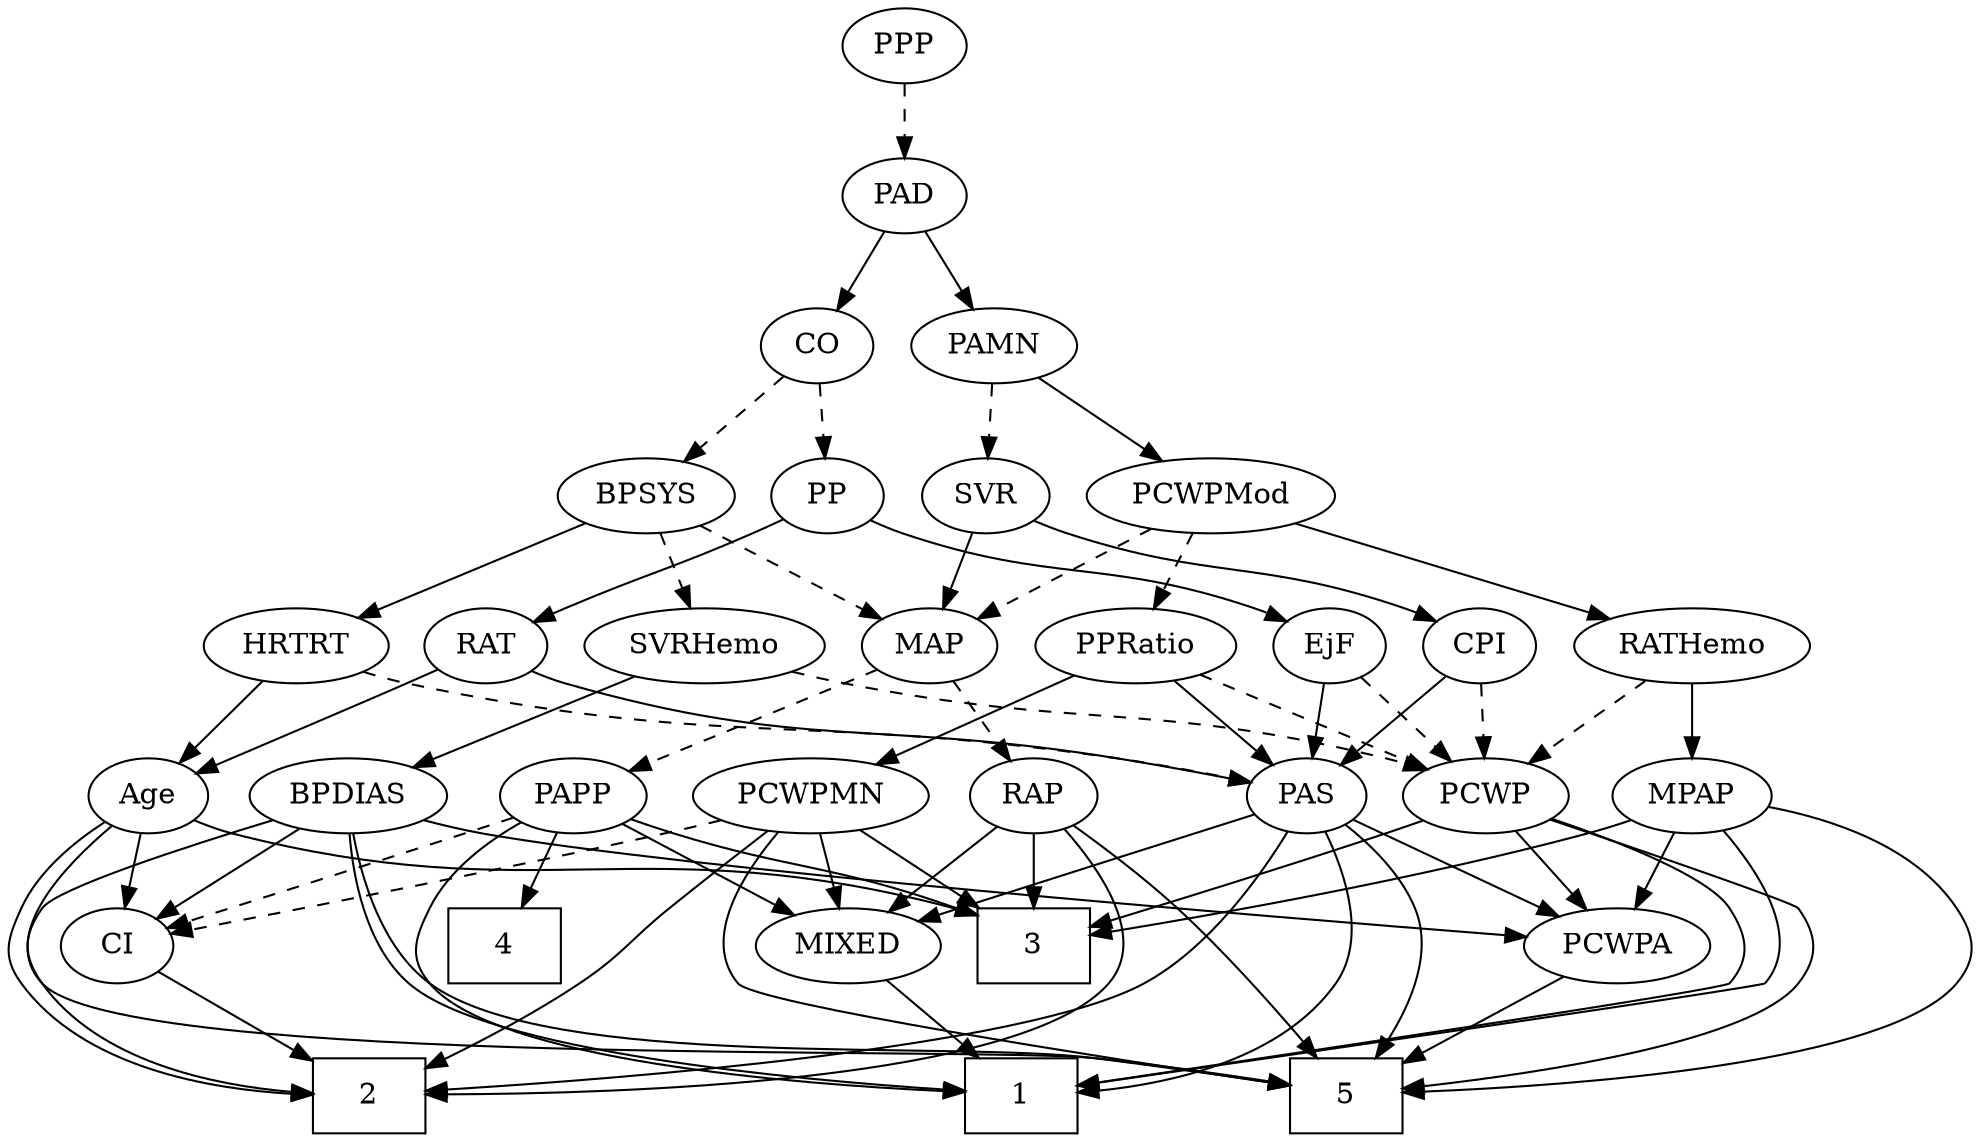 strict digraph {
	graph [bb="0,0,952.07,540"];
	node [label="\N"];
	1	[height=0.5,
		pos="663.68,18",
		shape=box,
		width=0.75];
	2	[height=0.5,
		pos="160.68,18",
		shape=box,
		width=0.75];
	3	[height=0.5,
		pos="629.68,90",
		shape=box,
		width=0.75];
	4	[height=0.5,
		pos="875.68,90",
		shape=box,
		width=0.75];
	5	[height=0.5,
		pos="393.68,18",
		shape=box,
		width=0.75];
	Age	[height=0.5,
		pos="110.68,162",
		width=0.75];
	Age -> 2	[pos="e,133.43,19.424 84.918,155.89 60.008,149.44 23.618,135.65 6.6777,108 -1.6818,94.357 -2.6145,85.025 6.6777,72 32.982,35.128 86.665,\
23.648 123.16,20.22",
		style=solid];
	Age -> 3	[pos="e,602.58,94.097 132.1,151.01 138.58,148.35 145.81,145.73 152.68,144 294.45,108.23 334.37,124.23 479.68,108 518.12,103.71 562.1,98.712 \
592.45,95.253",
		style=solid];
	Age -> 5	[pos="e,366.49,21.562 96.988,146.19 81.057,127.14 59.155,93.888 77.678,72 95.561,50.868 276.7,30.554 356.39,22.563",
		style=solid];
	CI	[height=0.5,
		pos="113.68,90",
		width=0.75];
	Age -> CI	[pos="e,112.94,108.1 111.42,143.7 111.75,135.98 112.15,126.71 112.52,118.11",
		style=solid];
	EjF	[height=0.5,
		pos="491.68,234",
		width=0.75];
	PAS	[height=0.5,
		pos="417.68,162",
		width=0.75];
	EjF -> PAS	[pos="e,432.63,177.14 476.7,218.83 466.17,208.87 451.9,195.37 440.02,184.14",
		style=solid];
	PCWP	[height=0.5,
		pos="498.68,162",
		width=0.97491];
	EjF -> PCWP	[pos="e,496.97,180.1 493.41,215.7 494.18,207.98 495.11,198.71 495.97,190.11",
		style=dashed];
	RAP	[height=0.5,
		pos="830.68,162",
		width=0.77632];
	RAP -> 2	[pos="e,187.75,21.519 854.67,152.67 873.94,144.56 899.69,130.17 911.68,108 919.29,93.926 922.62,83.675 911.68,72 869.5,26.99 419.19,40.652 \
357.68,36 301.9,31.782 237.32,26.046 197.74,22.434",
		style=solid];
	RAP -> 3	[pos="e,656.72,98.671 808.95,150.5 803.98,148.24 798.68,145.95 793.68,144 750.73,127.26 700.08,111.47 666.55,101.56",
		style=solid];
	RAP -> 5	[pos="e,420.89,21.121 857.56,156.92 884.81,151.2 925.6,137.9 944.68,108 953.28,94.511 955.44,83.843 944.68,72 936,62.442 553.31,31.56 \
430.91,21.91",
		style=solid];
	MIXED	[height=0.5,
		pos="752.68,90",
		width=1.1193];
	RAP -> MIXED	[pos="e,769.79,106.36 814.89,146.83 804.16,137.2 789.73,124.25 777.47,113.25",
		style=solid];
	MIXED -> 1	[pos="e,685.45,36.127 733.37,73.811 721.68,64.621 706.54,52.713 693.36,42.345",
		style=solid];
	MPAP	[height=0.5,
		pos="657.68,162",
		width=0.97491];
	MPAP -> 1	[pos="e,690.71,20.654 686.29,151.41 727.28,137.53 798.22,112.96 801.68,108 810.83,94.877 810.74,85.187 801.68,72 779.18,39.267 733.46,\
26.741 700.81,21.953",
		style=solid];
	MPAP -> 3	[pos="e,636.59,108.28 650.9,144.05 647.75,136.18 643.92,126.62 640.4,117.79",
		style=solid];
	MPAP -> 5	[pos="e,420.75,20.074 665.6,144.16 673.52,124.54 682.35,92.234 665.68,72 636.35,36.403 498.36,24.397 430.94,20.613",
		style=solid];
	PCWPA	[height=0.5,
		pos="428.68,90",
		width=1.1555];
	MPAP -> PCWPA	[pos="e,461.74,101.11 628.21,151.99 588.37,139.81 517.06,118.02 471.36,104.05",
		style=solid];
	BPSYS	[height=0.5,
		pos="424.68,306",
		width=1.0471];
	SVRHemo	[height=0.5,
		pos="298.68,234",
		width=1.3902];
	BPSYS -> SVRHemo	[pos="e,324.88,249.56 400.98,291.83 382.02,281.3 355.14,266.37 333.7,254.46",
		style=dashed];
	MAP	[height=0.5,
		pos="755.68,234",
		width=0.84854];
	BPSYS -> MAP	[pos="e,732.33,246.01 457.89,297.16 471.16,294.14 486.61,290.75 500.68,288 595.77,269.42 622.67,279.14 715.68,252 718.09,251.3 720.54,\
250.49 723,249.62",
		style=dashed];
	HRTRT	[height=0.5,
		pos="190.68,234",
		width=1.1013];
	BPSYS -> HRTRT	[pos="e,220.62,245.81 395.99,294.15 389.97,292.01 383.64,289.85 377.68,288 317.14,269.2 300.33,270.4 239.68,252 236.58,251.06 233.38,250.05 \
230.17,249",
		style=solid];
	PAD	[height=0.5,
		pos="478.68,450",
		width=0.79437];
	CO	[height=0.5,
		pos="424.68,378",
		width=0.75];
	PAD -> CO	[pos="e,436.63,394.49 466.69,433.46 459.7,424.4 450.74,412.79 442.89,402.61",
		style=solid];
	PAMN	[height=0.5,
		pos="561.68,378",
		width=1.011];
	PAD -> PAMN	[pos="e,543.88,394.01 495.08,435.17 506.73,425.34 522.63,411.93 535.96,400.69",
		style=solid];
	CO -> BPSYS	[pos="e,424.68,324.1 424.68,359.7 424.68,351.98 424.68,342.71 424.68,334.11",
		style=dashed];
	PP	[height=0.5,
		pos="341.68,306",
		width=0.75];
	CO -> PP	[pos="e,357.76,320.56 408.28,363.17 396.04,352.85 379.13,338.58 365.41,327.01",
		style=dashed];
	PAS -> 1	[pos="e,636.62,30.313 435.2,148.02 460.14,129.85 507.62,96.321 550.68,72 575.61,57.92 604.9,44.256 627.42,34.329",
		style=solid];
	PAS -> 2	[pos="e,187.95,34.066 397.51,149.86 354.22,125.94 251.88,69.393 196.98,39.057",
		style=solid];
	PAS -> 5	[pos="e,385.66,36.096 402.83,146.78 393.64,136.89 382.66,122.87 377.68,108 370.85,87.622 375.9,63.588 382.08,45.636",
		style=solid];
	PAS -> MIXED	[pos="e,716.74,98.224 438.43,150.31 443.64,147.96 449.27,145.67 454.68,144 545.57,115.9 572.1,125.12 665.68,108 679.07,105.55 693.59,102.76 \
706.87,100.17",
		style=solid];
	PAS -> PCWPA	[pos="e,425.96,108.28 420.34,144.05 421.55,136.35 423.02,127.03 424.38,118.36",
		style=solid];
	SVR	[height=0.5,
		pos="659.68,306",
		width=0.77632];
	PAMN -> SVR	[pos="e,641.53,319.96 581.51,362.83 596.33,352.25 616.74,337.67 632.99,326.06",
		style=dashed];
	PCWPMod	[height=0.5,
		pos="561.68,306",
		width=1.4443];
	PAMN -> PCWPMod	[pos="e,561.68,324.1 561.68,359.7 561.68,351.98 561.68,342.71 561.68,334.11",
		style=solid];
	RATHemo	[height=0.5,
		pos="657.68,234",
		width=1.3721];
	RATHemo -> MPAP	[pos="e,657.68,180.1 657.68,215.7 657.68,207.98 657.68,198.71 657.68,190.11",
		style=solid];
	RATHemo -> PCWP	[pos="e,524.38,174.32 627.4,219.67 600.72,207.92 561.85,190.81 533.81,178.47",
		style=dashed];
	CPI	[height=0.5,
		pos="563.68,234",
		width=0.75];
	CPI -> PAS	[pos="e,438.93,173.19 542.45,222.82 517.58,210.9 476.19,191.06 447.96,177.52",
		style=solid];
	CPI -> PCWP	[pos="e,513.35,178.8 549.89,218.15 541.34,208.94 530.16,196.91 520.44,186.43",
		style=dashed];
	RAT	[height=0.5,
		pos="105.68,234",
		width=0.75827];
	RAT -> Age	[pos="e,109.46,180.1 106.91,215.7 107.46,207.98 108.13,198.71 108.74,190.11",
		style=solid];
	RAT -> PAS	[pos="e,396.94,173.76 126.21,222.05 131.16,219.76 136.52,217.57 141.68,216 244.45,184.73 277.75,210.73 380.68,180 382.96,179.32 385.29,\
178.52 387.61,177.65",
		style=solid];
	SVR -> CPI	[pos="e,581.33,247.87 641.62,291.83 626.91,281.11 605.96,265.83 589.48,253.82",
		style=solid];
	SVR -> MAP	[pos="e,737.05,248.58 677.73,291.83 692.17,281.31 712.61,266.41 728.94,254.5",
		style=solid];
	PCWPMod -> RATHemo	[pos="e,636.43,250.49 582.98,289.46 596.28,279.77 613.59,267.15 628.2,256.5",
		style=solid];
	PCWPMod -> MAP	[pos="e,731.68,245.52 598.34,293.19 629.71,282.89 675.95,267.26 715.68,252 717.88,251.16 720.13,250.26 722.4,249.35",
		style=dashed];
	PPRatio	[height=0.5,
		pos="406.68,234",
		width=1.1013];
	PCWPMod -> PPRatio	[pos="e,433.74,247.22 531.42,291.34 506.16,279.93 470.06,263.62 443.19,251.49",
		style=dashed];
	PCWPA -> 5	[pos="e,402.32,36.275 420.21,72.055 416.18,64.007 411.28,54.205 406.79,45.226",
		style=solid];
	PCWPMN	[height=0.5,
		pos="321.68,162",
		width=1.3902];
	PCWPMN -> 2	[pos="e,171.42,36.325 291.97,147.32 273.23,137.85 249.16,124.08 230.68,108 209.42,89.512 190.03,63.834 177.07,44.809",
		style=solid];
	PCWPMN -> 3	[pos="e,602.39,96.224 359.02,150.01 366.5,147.92 374.32,145.83 381.68,144 455.92,125.57 543.63,107.74 592.32,98.19",
		style=solid];
	PCWPMN -> 5	[pos="e,384.92,36.268 330.22,144.15 342.6,119.73 365.66,74.265 380.3,45.375",
		style=solid];
	PCWPMN -> MIXED	[pos="e,716.8,98.572 358.27,149.69 365.95,147.58 374.04,145.56 381.68,144 506.35,118.59 540.06,128.21 665.68,108 679.12,105.84 693.66,\
103.14 706.93,100.54",
		style=solid];
	PCWPMN -> CI	[pos="e,137.15,98.901 286.39,149.13 247.35,135.98 184.91,114.97 146.76,102.13",
		style=dashed];
	BPDIAS	[height=0.5,
		pos="203.68,162",
		width=1.1735];
	SVRHemo -> BPDIAS	[pos="e,224.05,178.01 277.59,217.46 264.25,207.63 246.83,194.8 232.25,184.06",
		style=solid];
	SVRHemo -> PCWP	[pos="e,471.12,173.57 334.19,221.21 365.68,210.68 412.87,194.68 453.68,180 456.24,179.08 458.88,178.11 461.54,177.14",
		style=dashed];
	BPDIAS -> 1	[pos="e,636.6,21.384 226.37,146.67 258.71,126.88 320.5,91.458 377.68,72 464.13,42.579 571.16,28.276 626.56,22.414",
		style=solid];
	BPDIAS -> 2	[pos="e,133.31,28.33 169.49,151.29 135.95,140.98 88.313,124.01 77.678,108 68.825,94.672 69.989,86.032 77.678,72 87.59,53.909 106.6,41.098 \
123.92,32.608",
		style=solid];
	BPDIAS -> 5	[pos="e,366.59,25.883 212.32,144.11 223.13,124.44 243.34,92.093 268.68,72 294.88,51.22 330.43,37.194 356.92,28.818",
		style=solid];
	BPDIAS -> PCWPA	[pos="e,395.71,101.26 236.88,150.67 276.46,138.36 342.68,117.75 386.02,104.27",
		style=solid];
	BPDIAS -> CI	[pos="e,130.74,104.27 184.15,145.81 170.84,135.46 153.09,121.66 138.74,110.49",
		style=solid];
	MAP -> RAP	[pos="e,815.41,177.25 771.22,218.5 781.85,208.58 796.11,195.26 808,184.16",
		style=dashed];
	PAPP	[height=0.5,
		pos="752.68,162",
		width=0.88464];
	MAP -> PAPP	[pos="e,753.41,180.1 754.94,215.7 754.61,207.98 754.21,198.71 753.84,190.11",
		style=dashed];
	PP -> EjF	[pos="e,470.37,245.1 362.98,294.9 367.81,292.62 372.92,290.22 377.68,288 412.27,271.85 421.08,268.15 455.68,252 457.46,251.17 459.3,250.31 \
461.15,249.44",
		style=solid];
	PP -> RAT	[pos="e,126.72,245.72 316.28,299.83 277.85,291.66 202.92,274.36 141.68,252 139.83,251.32 137.94,250.59 136.05,249.81",
		style=solid];
	PPP	[height=0.5,
		pos="478.68,522",
		width=0.75];
	PPP -> PAD	[pos="e,478.68,468.1 478.68,503.7 478.68,495.98 478.68,486.71 478.68,478.11",
		style=dashed];
	PPRatio -> PAS	[pos="e,414.99,180.1 409.4,215.7 410.61,207.98 412.07,198.71 413.42,190.11",
		style=solid];
	PPRatio -> PCWPMN	[pos="e,340.97,178.89 388.23,217.81 376.78,208.38 361.85,196.08 349.03,185.53",
		style=solid];
	PPRatio -> PCWP	[pos="e,479.82,177.35 426.19,218.15 439.42,208.09 457.08,194.65 471.65,183.56",
		style=dashed];
	PCWP -> 1	[pos="e,639.87,36.068 514.02,145.68 532.43,127.52 564.48,96.618 593.68,72 605.8,61.782 619.62,51.119 631.77,42.059",
		style=solid];
	PCWP -> 3	[pos="e,602.38,105.59 522.1,148.49 541.89,137.91 570.57,122.58 593.35,110.41",
		style=solid];
	PCWP -> 5	[pos="e,420.7,28.885 498.89,143.68 498.3,124.49 494.8,93.431 479.68,72 467.48,54.709 447.68,41.944 430.15,33.279",
		style=solid];
	PCWP -> PCWPA	[pos="e,444.65,106.98 483.14,145.46 473.94,136.26 462.1,124.42 451.81,114.13",
		style=solid];
	CI -> 2	[pos="e,149.07,36.292 124.34,73.116 129.98,64.716 137.05,54.196 143.44,44.671",
		style=solid];
	PAPP -> 1	[pos="e,690.99,20.647 777.24,150.36 782.62,148.16 788.31,145.93 793.68,144 845.29,125.48 879.05,152.07 911.68,108 921.2,95.141 921.74,\
84.44 911.68,72 885.63,39.803 763.95,26.306 701.25,21.412",
		style=solid];
	PAPP -> 3	[pos="e,656.75,106.41 730.97,148.65 712.87,138.34 686.7,123.45 665.5,111.39",
		style=solid];
	PAPP -> 4	[pos="e,848.6,106.41 774.38,148.65 792.49,138.34 818.65,123.45 839.86,111.39",
		style=solid];
	PAPP -> MIXED	[pos="e,752.68,108.1 752.68,143.7 752.68,135.98 752.68,126.71 752.68,118.11",
		style=solid];
	PAPP -> CI	[pos="e,140.43,92.585 727.05,151.17 719.03,148.44 710.08,145.75 701.68,144 595.37,121.8 262.14,100.04 150.53,93.199",
		style=dashed];
	HRTRT -> Age	[pos="e,126.38,176.74 173.32,217.81 161.86,207.78 146.7,194.52 134.17,183.55",
		style=solid];
	HRTRT -> PAS	[pos="e,396.43,173.56 220.61,222.17 226.88,220.03 233.47,217.87 239.68,216 301.62,197.38 319.71,201.59 380.68,180 382.79,179.25 384.94,\
178.43 387.1,177.56",
		style=dashed];
}
